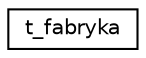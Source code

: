 digraph "Graphical Class Hierarchy"
{
  edge [fontname="Helvetica",fontsize="10",labelfontname="Helvetica",labelfontsize="10"];
  node [fontname="Helvetica",fontsize="10",shape=record];
  rankdir="LR";
  Node1 [label="t_fabryka",height=0.2,width=0.4,color="black", fillcolor="white", style="filled",URL="$classt__fabryka.html",tooltip="Klasa obslugujaca fabryke obiektow. "];
}
